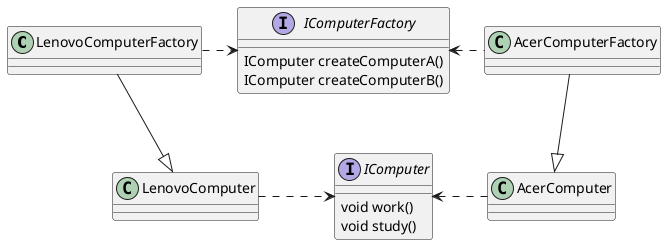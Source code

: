 @startuml


class LenovoComputerFactory
class AcerComputerFactory
class LenovoComputer
class AcerComputer

LenovoComputerFactory .> IComputerFactory
LenovoComputerFactory --|> LenovoComputer
LenovoComputer .> IComputer

IComputerFactory <. AcerComputerFactory
AcerComputerFactory --|> AcerComputer
IComputer <. AcerComputer

interface IComputerFactory{
    IComputer createComputerA()
    IComputer createComputerB()
}

interface IComputer{
    void work()
    void study()
}

@enduml